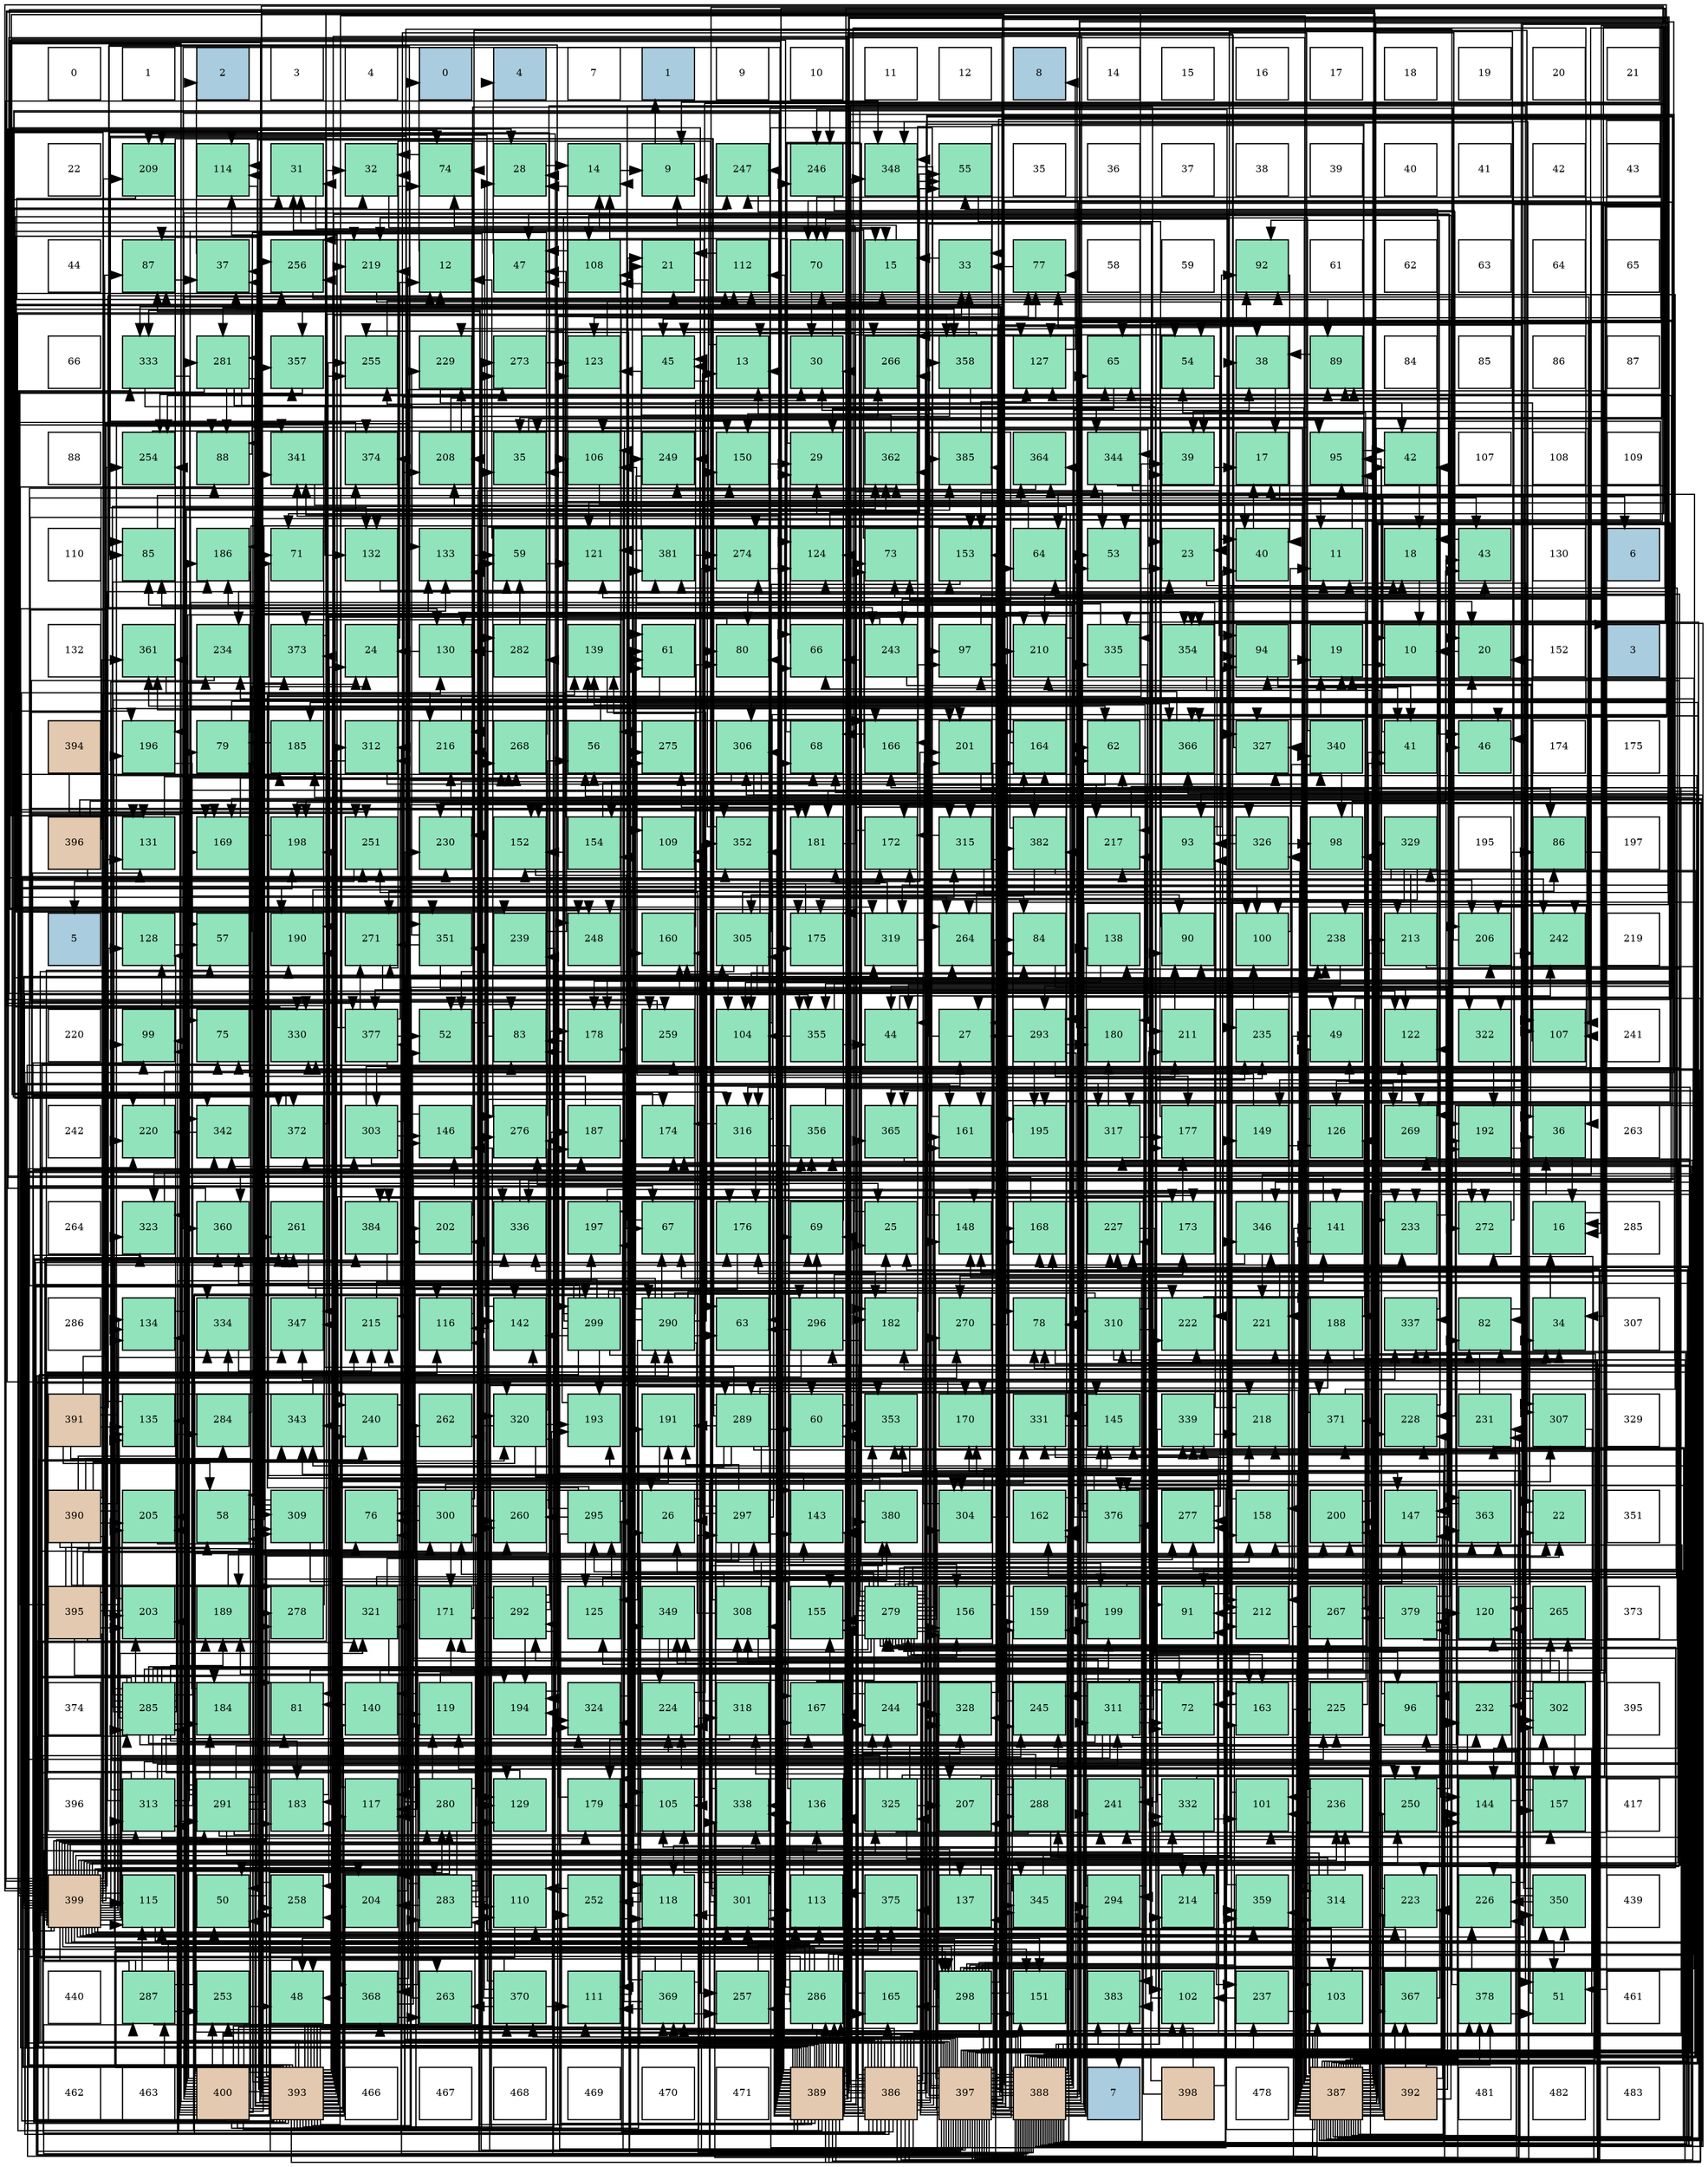digraph layout{
 rankdir=TB;
 splines=ortho;
 node [style=filled shape=square fixedsize=true width=0.6];
0[label="0", fontsize=8, fillcolor="#ffffff"];
1[label="1", fontsize=8, fillcolor="#ffffff"];
2[label="2", fontsize=8, fillcolor="#a9ccde"];
3[label="3", fontsize=8, fillcolor="#ffffff"];
4[label="4", fontsize=8, fillcolor="#ffffff"];
5[label="0", fontsize=8, fillcolor="#a9ccde"];
6[label="4", fontsize=8, fillcolor="#a9ccde"];
7[label="7", fontsize=8, fillcolor="#ffffff"];
8[label="1", fontsize=8, fillcolor="#a9ccde"];
9[label="9", fontsize=8, fillcolor="#ffffff"];
10[label="10", fontsize=8, fillcolor="#ffffff"];
11[label="11", fontsize=8, fillcolor="#ffffff"];
12[label="12", fontsize=8, fillcolor="#ffffff"];
13[label="8", fontsize=8, fillcolor="#a9ccde"];
14[label="14", fontsize=8, fillcolor="#ffffff"];
15[label="15", fontsize=8, fillcolor="#ffffff"];
16[label="16", fontsize=8, fillcolor="#ffffff"];
17[label="17", fontsize=8, fillcolor="#ffffff"];
18[label="18", fontsize=8, fillcolor="#ffffff"];
19[label="19", fontsize=8, fillcolor="#ffffff"];
20[label="20", fontsize=8, fillcolor="#ffffff"];
21[label="21", fontsize=8, fillcolor="#ffffff"];
22[label="22", fontsize=8, fillcolor="#ffffff"];
23[label="209", fontsize=8, fillcolor="#91e3bb"];
24[label="114", fontsize=8, fillcolor="#91e3bb"];
25[label="31", fontsize=8, fillcolor="#91e3bb"];
26[label="32", fontsize=8, fillcolor="#91e3bb"];
27[label="74", fontsize=8, fillcolor="#91e3bb"];
28[label="28", fontsize=8, fillcolor="#91e3bb"];
29[label="14", fontsize=8, fillcolor="#91e3bb"];
30[label="9", fontsize=8, fillcolor="#91e3bb"];
31[label="247", fontsize=8, fillcolor="#91e3bb"];
32[label="246", fontsize=8, fillcolor="#91e3bb"];
33[label="348", fontsize=8, fillcolor="#91e3bb"];
34[label="55", fontsize=8, fillcolor="#91e3bb"];
35[label="35", fontsize=8, fillcolor="#ffffff"];
36[label="36", fontsize=8, fillcolor="#ffffff"];
37[label="37", fontsize=8, fillcolor="#ffffff"];
38[label="38", fontsize=8, fillcolor="#ffffff"];
39[label="39", fontsize=8, fillcolor="#ffffff"];
40[label="40", fontsize=8, fillcolor="#ffffff"];
41[label="41", fontsize=8, fillcolor="#ffffff"];
42[label="42", fontsize=8, fillcolor="#ffffff"];
43[label="43", fontsize=8, fillcolor="#ffffff"];
44[label="44", fontsize=8, fillcolor="#ffffff"];
45[label="87", fontsize=8, fillcolor="#91e3bb"];
46[label="37", fontsize=8, fillcolor="#91e3bb"];
47[label="256", fontsize=8, fillcolor="#91e3bb"];
48[label="219", fontsize=8, fillcolor="#91e3bb"];
49[label="12", fontsize=8, fillcolor="#91e3bb"];
50[label="47", fontsize=8, fillcolor="#91e3bb"];
51[label="108", fontsize=8, fillcolor="#91e3bb"];
52[label="21", fontsize=8, fillcolor="#91e3bb"];
53[label="112", fontsize=8, fillcolor="#91e3bb"];
54[label="70", fontsize=8, fillcolor="#91e3bb"];
55[label="15", fontsize=8, fillcolor="#91e3bb"];
56[label="33", fontsize=8, fillcolor="#91e3bb"];
57[label="77", fontsize=8, fillcolor="#91e3bb"];
58[label="58", fontsize=8, fillcolor="#ffffff"];
59[label="59", fontsize=8, fillcolor="#ffffff"];
60[label="92", fontsize=8, fillcolor="#91e3bb"];
61[label="61", fontsize=8, fillcolor="#ffffff"];
62[label="62", fontsize=8, fillcolor="#ffffff"];
63[label="63", fontsize=8, fillcolor="#ffffff"];
64[label="64", fontsize=8, fillcolor="#ffffff"];
65[label="65", fontsize=8, fillcolor="#ffffff"];
66[label="66", fontsize=8, fillcolor="#ffffff"];
67[label="333", fontsize=8, fillcolor="#91e3bb"];
68[label="281", fontsize=8, fillcolor="#91e3bb"];
69[label="357", fontsize=8, fillcolor="#91e3bb"];
70[label="255", fontsize=8, fillcolor="#91e3bb"];
71[label="229", fontsize=8, fillcolor="#91e3bb"];
72[label="273", fontsize=8, fillcolor="#91e3bb"];
73[label="123", fontsize=8, fillcolor="#91e3bb"];
74[label="45", fontsize=8, fillcolor="#91e3bb"];
75[label="13", fontsize=8, fillcolor="#91e3bb"];
76[label="30", fontsize=8, fillcolor="#91e3bb"];
77[label="266", fontsize=8, fillcolor="#91e3bb"];
78[label="358", fontsize=8, fillcolor="#91e3bb"];
79[label="127", fontsize=8, fillcolor="#91e3bb"];
80[label="65", fontsize=8, fillcolor="#91e3bb"];
81[label="54", fontsize=8, fillcolor="#91e3bb"];
82[label="38", fontsize=8, fillcolor="#91e3bb"];
83[label="89", fontsize=8, fillcolor="#91e3bb"];
84[label="84", fontsize=8, fillcolor="#ffffff"];
85[label="85", fontsize=8, fillcolor="#ffffff"];
86[label="86", fontsize=8, fillcolor="#ffffff"];
87[label="87", fontsize=8, fillcolor="#ffffff"];
88[label="88", fontsize=8, fillcolor="#ffffff"];
89[label="254", fontsize=8, fillcolor="#91e3bb"];
90[label="88", fontsize=8, fillcolor="#91e3bb"];
91[label="341", fontsize=8, fillcolor="#91e3bb"];
92[label="374", fontsize=8, fillcolor="#91e3bb"];
93[label="208", fontsize=8, fillcolor="#91e3bb"];
94[label="35", fontsize=8, fillcolor="#91e3bb"];
95[label="106", fontsize=8, fillcolor="#91e3bb"];
96[label="249", fontsize=8, fillcolor="#91e3bb"];
97[label="150", fontsize=8, fillcolor="#91e3bb"];
98[label="29", fontsize=8, fillcolor="#91e3bb"];
99[label="362", fontsize=8, fillcolor="#91e3bb"];
100[label="385", fontsize=8, fillcolor="#91e3bb"];
101[label="364", fontsize=8, fillcolor="#91e3bb"];
102[label="344", fontsize=8, fillcolor="#91e3bb"];
103[label="39", fontsize=8, fillcolor="#91e3bb"];
104[label="17", fontsize=8, fillcolor="#91e3bb"];
105[label="95", fontsize=8, fillcolor="#91e3bb"];
106[label="42", fontsize=8, fillcolor="#91e3bb"];
107[label="107", fontsize=8, fillcolor="#ffffff"];
108[label="108", fontsize=8, fillcolor="#ffffff"];
109[label="109", fontsize=8, fillcolor="#ffffff"];
110[label="110", fontsize=8, fillcolor="#ffffff"];
111[label="85", fontsize=8, fillcolor="#91e3bb"];
112[label="186", fontsize=8, fillcolor="#91e3bb"];
113[label="71", fontsize=8, fillcolor="#91e3bb"];
114[label="132", fontsize=8, fillcolor="#91e3bb"];
115[label="133", fontsize=8, fillcolor="#91e3bb"];
116[label="59", fontsize=8, fillcolor="#91e3bb"];
117[label="121", fontsize=8, fillcolor="#91e3bb"];
118[label="381", fontsize=8, fillcolor="#91e3bb"];
119[label="274", fontsize=8, fillcolor="#91e3bb"];
120[label="124", fontsize=8, fillcolor="#91e3bb"];
121[label="73", fontsize=8, fillcolor="#91e3bb"];
122[label="153", fontsize=8, fillcolor="#91e3bb"];
123[label="64", fontsize=8, fillcolor="#91e3bb"];
124[label="53", fontsize=8, fillcolor="#91e3bb"];
125[label="23", fontsize=8, fillcolor="#91e3bb"];
126[label="40", fontsize=8, fillcolor="#91e3bb"];
127[label="11", fontsize=8, fillcolor="#91e3bb"];
128[label="18", fontsize=8, fillcolor="#91e3bb"];
129[label="43", fontsize=8, fillcolor="#91e3bb"];
130[label="130", fontsize=8, fillcolor="#ffffff"];
131[label="6", fontsize=8, fillcolor="#a9ccde"];
132[label="132", fontsize=8, fillcolor="#ffffff"];
133[label="361", fontsize=8, fillcolor="#91e3bb"];
134[label="234", fontsize=8, fillcolor="#91e3bb"];
135[label="373", fontsize=8, fillcolor="#91e3bb"];
136[label="24", fontsize=8, fillcolor="#91e3bb"];
137[label="130", fontsize=8, fillcolor="#91e3bb"];
138[label="282", fontsize=8, fillcolor="#91e3bb"];
139[label="139", fontsize=8, fillcolor="#91e3bb"];
140[label="61", fontsize=8, fillcolor="#91e3bb"];
141[label="80", fontsize=8, fillcolor="#91e3bb"];
142[label="66", fontsize=8, fillcolor="#91e3bb"];
143[label="243", fontsize=8, fillcolor="#91e3bb"];
144[label="97", fontsize=8, fillcolor="#91e3bb"];
145[label="210", fontsize=8, fillcolor="#91e3bb"];
146[label="335", fontsize=8, fillcolor="#91e3bb"];
147[label="354", fontsize=8, fillcolor="#91e3bb"];
148[label="94", fontsize=8, fillcolor="#91e3bb"];
149[label="19", fontsize=8, fillcolor="#91e3bb"];
150[label="10", fontsize=8, fillcolor="#91e3bb"];
151[label="20", fontsize=8, fillcolor="#91e3bb"];
152[label="152", fontsize=8, fillcolor="#ffffff"];
153[label="3", fontsize=8, fillcolor="#a9ccde"];
154[label="394", fontsize=8, fillcolor="#e3c9af"];
155[label="196", fontsize=8, fillcolor="#91e3bb"];
156[label="79", fontsize=8, fillcolor="#91e3bb"];
157[label="185", fontsize=8, fillcolor="#91e3bb"];
158[label="312", fontsize=8, fillcolor="#91e3bb"];
159[label="216", fontsize=8, fillcolor="#91e3bb"];
160[label="268", fontsize=8, fillcolor="#91e3bb"];
161[label="56", fontsize=8, fillcolor="#91e3bb"];
162[label="275", fontsize=8, fillcolor="#91e3bb"];
163[label="306", fontsize=8, fillcolor="#91e3bb"];
164[label="68", fontsize=8, fillcolor="#91e3bb"];
165[label="166", fontsize=8, fillcolor="#91e3bb"];
166[label="201", fontsize=8, fillcolor="#91e3bb"];
167[label="164", fontsize=8, fillcolor="#91e3bb"];
168[label="62", fontsize=8, fillcolor="#91e3bb"];
169[label="366", fontsize=8, fillcolor="#91e3bb"];
170[label="327", fontsize=8, fillcolor="#91e3bb"];
171[label="340", fontsize=8, fillcolor="#91e3bb"];
172[label="41", fontsize=8, fillcolor="#91e3bb"];
173[label="46", fontsize=8, fillcolor="#91e3bb"];
174[label="174", fontsize=8, fillcolor="#ffffff"];
175[label="175", fontsize=8, fillcolor="#ffffff"];
176[label="396", fontsize=8, fillcolor="#e3c9af"];
177[label="131", fontsize=8, fillcolor="#91e3bb"];
178[label="169", fontsize=8, fillcolor="#91e3bb"];
179[label="198", fontsize=8, fillcolor="#91e3bb"];
180[label="251", fontsize=8, fillcolor="#91e3bb"];
181[label="230", fontsize=8, fillcolor="#91e3bb"];
182[label="152", fontsize=8, fillcolor="#91e3bb"];
183[label="154", fontsize=8, fillcolor="#91e3bb"];
184[label="109", fontsize=8, fillcolor="#91e3bb"];
185[label="352", fontsize=8, fillcolor="#91e3bb"];
186[label="181", fontsize=8, fillcolor="#91e3bb"];
187[label="172", fontsize=8, fillcolor="#91e3bb"];
188[label="315", fontsize=8, fillcolor="#91e3bb"];
189[label="382", fontsize=8, fillcolor="#91e3bb"];
190[label="217", fontsize=8, fillcolor="#91e3bb"];
191[label="93", fontsize=8, fillcolor="#91e3bb"];
192[label="326", fontsize=8, fillcolor="#91e3bb"];
193[label="98", fontsize=8, fillcolor="#91e3bb"];
194[label="329", fontsize=8, fillcolor="#91e3bb"];
195[label="195", fontsize=8, fillcolor="#ffffff"];
196[label="86", fontsize=8, fillcolor="#91e3bb"];
197[label="197", fontsize=8, fillcolor="#ffffff"];
198[label="5", fontsize=8, fillcolor="#a9ccde"];
199[label="128", fontsize=8, fillcolor="#91e3bb"];
200[label="57", fontsize=8, fillcolor="#91e3bb"];
201[label="190", fontsize=8, fillcolor="#91e3bb"];
202[label="271", fontsize=8, fillcolor="#91e3bb"];
203[label="351", fontsize=8, fillcolor="#91e3bb"];
204[label="239", fontsize=8, fillcolor="#91e3bb"];
205[label="248", fontsize=8, fillcolor="#91e3bb"];
206[label="160", fontsize=8, fillcolor="#91e3bb"];
207[label="305", fontsize=8, fillcolor="#91e3bb"];
208[label="175", fontsize=8, fillcolor="#91e3bb"];
209[label="319", fontsize=8, fillcolor="#91e3bb"];
210[label="264", fontsize=8, fillcolor="#91e3bb"];
211[label="84", fontsize=8, fillcolor="#91e3bb"];
212[label="138", fontsize=8, fillcolor="#91e3bb"];
213[label="90", fontsize=8, fillcolor="#91e3bb"];
214[label="100", fontsize=8, fillcolor="#91e3bb"];
215[label="238", fontsize=8, fillcolor="#91e3bb"];
216[label="213", fontsize=8, fillcolor="#91e3bb"];
217[label="206", fontsize=8, fillcolor="#91e3bb"];
218[label="242", fontsize=8, fillcolor="#91e3bb"];
219[label="219", fontsize=8, fillcolor="#ffffff"];
220[label="220", fontsize=8, fillcolor="#ffffff"];
221[label="99", fontsize=8, fillcolor="#91e3bb"];
222[label="75", fontsize=8, fillcolor="#91e3bb"];
223[label="330", fontsize=8, fillcolor="#91e3bb"];
224[label="377", fontsize=8, fillcolor="#91e3bb"];
225[label="52", fontsize=8, fillcolor="#91e3bb"];
226[label="83", fontsize=8, fillcolor="#91e3bb"];
227[label="178", fontsize=8, fillcolor="#91e3bb"];
228[label="259", fontsize=8, fillcolor="#91e3bb"];
229[label="104", fontsize=8, fillcolor="#91e3bb"];
230[label="355", fontsize=8, fillcolor="#91e3bb"];
231[label="44", fontsize=8, fillcolor="#91e3bb"];
232[label="27", fontsize=8, fillcolor="#91e3bb"];
233[label="293", fontsize=8, fillcolor="#91e3bb"];
234[label="180", fontsize=8, fillcolor="#91e3bb"];
235[label="211", fontsize=8, fillcolor="#91e3bb"];
236[label="235", fontsize=8, fillcolor="#91e3bb"];
237[label="49", fontsize=8, fillcolor="#91e3bb"];
238[label="122", fontsize=8, fillcolor="#91e3bb"];
239[label="322", fontsize=8, fillcolor="#91e3bb"];
240[label="107", fontsize=8, fillcolor="#91e3bb"];
241[label="241", fontsize=8, fillcolor="#ffffff"];
242[label="242", fontsize=8, fillcolor="#ffffff"];
243[label="220", fontsize=8, fillcolor="#91e3bb"];
244[label="342", fontsize=8, fillcolor="#91e3bb"];
245[label="372", fontsize=8, fillcolor="#91e3bb"];
246[label="303", fontsize=8, fillcolor="#91e3bb"];
247[label="146", fontsize=8, fillcolor="#91e3bb"];
248[label="276", fontsize=8, fillcolor="#91e3bb"];
249[label="187", fontsize=8, fillcolor="#91e3bb"];
250[label="174", fontsize=8, fillcolor="#91e3bb"];
251[label="316", fontsize=8, fillcolor="#91e3bb"];
252[label="356", fontsize=8, fillcolor="#91e3bb"];
253[label="365", fontsize=8, fillcolor="#91e3bb"];
254[label="161", fontsize=8, fillcolor="#91e3bb"];
255[label="195", fontsize=8, fillcolor="#91e3bb"];
256[label="317", fontsize=8, fillcolor="#91e3bb"];
257[label="177", fontsize=8, fillcolor="#91e3bb"];
258[label="149", fontsize=8, fillcolor="#91e3bb"];
259[label="126", fontsize=8, fillcolor="#91e3bb"];
260[label="269", fontsize=8, fillcolor="#91e3bb"];
261[label="192", fontsize=8, fillcolor="#91e3bb"];
262[label="36", fontsize=8, fillcolor="#91e3bb"];
263[label="263", fontsize=8, fillcolor="#ffffff"];
264[label="264", fontsize=8, fillcolor="#ffffff"];
265[label="323", fontsize=8, fillcolor="#91e3bb"];
266[label="360", fontsize=8, fillcolor="#91e3bb"];
267[label="261", fontsize=8, fillcolor="#91e3bb"];
268[label="384", fontsize=8, fillcolor="#91e3bb"];
269[label="202", fontsize=8, fillcolor="#91e3bb"];
270[label="336", fontsize=8, fillcolor="#91e3bb"];
271[label="197", fontsize=8, fillcolor="#91e3bb"];
272[label="67", fontsize=8, fillcolor="#91e3bb"];
273[label="176", fontsize=8, fillcolor="#91e3bb"];
274[label="69", fontsize=8, fillcolor="#91e3bb"];
275[label="25", fontsize=8, fillcolor="#91e3bb"];
276[label="148", fontsize=8, fillcolor="#91e3bb"];
277[label="168", fontsize=8, fillcolor="#91e3bb"];
278[label="227", fontsize=8, fillcolor="#91e3bb"];
279[label="173", fontsize=8, fillcolor="#91e3bb"];
280[label="346", fontsize=8, fillcolor="#91e3bb"];
281[label="141", fontsize=8, fillcolor="#91e3bb"];
282[label="233", fontsize=8, fillcolor="#91e3bb"];
283[label="272", fontsize=8, fillcolor="#91e3bb"];
284[label="16", fontsize=8, fillcolor="#91e3bb"];
285[label="285", fontsize=8, fillcolor="#ffffff"];
286[label="286", fontsize=8, fillcolor="#ffffff"];
287[label="134", fontsize=8, fillcolor="#91e3bb"];
288[label="334", fontsize=8, fillcolor="#91e3bb"];
289[label="347", fontsize=8, fillcolor="#91e3bb"];
290[label="215", fontsize=8, fillcolor="#91e3bb"];
291[label="116", fontsize=8, fillcolor="#91e3bb"];
292[label="142", fontsize=8, fillcolor="#91e3bb"];
293[label="299", fontsize=8, fillcolor="#91e3bb"];
294[label="290", fontsize=8, fillcolor="#91e3bb"];
295[label="63", fontsize=8, fillcolor="#91e3bb"];
296[label="296", fontsize=8, fillcolor="#91e3bb"];
297[label="182", fontsize=8, fillcolor="#91e3bb"];
298[label="270", fontsize=8, fillcolor="#91e3bb"];
299[label="78", fontsize=8, fillcolor="#91e3bb"];
300[label="310", fontsize=8, fillcolor="#91e3bb"];
301[label="222", fontsize=8, fillcolor="#91e3bb"];
302[label="221", fontsize=8, fillcolor="#91e3bb"];
303[label="188", fontsize=8, fillcolor="#91e3bb"];
304[label="337", fontsize=8, fillcolor="#91e3bb"];
305[label="82", fontsize=8, fillcolor="#91e3bb"];
306[label="34", fontsize=8, fillcolor="#91e3bb"];
307[label="307", fontsize=8, fillcolor="#ffffff"];
308[label="391", fontsize=8, fillcolor="#e3c9af"];
309[label="135", fontsize=8, fillcolor="#91e3bb"];
310[label="284", fontsize=8, fillcolor="#91e3bb"];
311[label="343", fontsize=8, fillcolor="#91e3bb"];
312[label="240", fontsize=8, fillcolor="#91e3bb"];
313[label="262", fontsize=8, fillcolor="#91e3bb"];
314[label="320", fontsize=8, fillcolor="#91e3bb"];
315[label="193", fontsize=8, fillcolor="#91e3bb"];
316[label="191", fontsize=8, fillcolor="#91e3bb"];
317[label="289", fontsize=8, fillcolor="#91e3bb"];
318[label="60", fontsize=8, fillcolor="#91e3bb"];
319[label="353", fontsize=8, fillcolor="#91e3bb"];
320[label="170", fontsize=8, fillcolor="#91e3bb"];
321[label="331", fontsize=8, fillcolor="#91e3bb"];
322[label="145", fontsize=8, fillcolor="#91e3bb"];
323[label="339", fontsize=8, fillcolor="#91e3bb"];
324[label="218", fontsize=8, fillcolor="#91e3bb"];
325[label="371", fontsize=8, fillcolor="#91e3bb"];
326[label="228", fontsize=8, fillcolor="#91e3bb"];
327[label="231", fontsize=8, fillcolor="#91e3bb"];
328[label="307", fontsize=8, fillcolor="#91e3bb"];
329[label="329", fontsize=8, fillcolor="#ffffff"];
330[label="390", fontsize=8, fillcolor="#e3c9af"];
331[label="205", fontsize=8, fillcolor="#91e3bb"];
332[label="58", fontsize=8, fillcolor="#91e3bb"];
333[label="309", fontsize=8, fillcolor="#91e3bb"];
334[label="76", fontsize=8, fillcolor="#91e3bb"];
335[label="300", fontsize=8, fillcolor="#91e3bb"];
336[label="260", fontsize=8, fillcolor="#91e3bb"];
337[label="295", fontsize=8, fillcolor="#91e3bb"];
338[label="26", fontsize=8, fillcolor="#91e3bb"];
339[label="297", fontsize=8, fillcolor="#91e3bb"];
340[label="143", fontsize=8, fillcolor="#91e3bb"];
341[label="380", fontsize=8, fillcolor="#91e3bb"];
342[label="304", fontsize=8, fillcolor="#91e3bb"];
343[label="162", fontsize=8, fillcolor="#91e3bb"];
344[label="376", fontsize=8, fillcolor="#91e3bb"];
345[label="277", fontsize=8, fillcolor="#91e3bb"];
346[label="158", fontsize=8, fillcolor="#91e3bb"];
347[label="200", fontsize=8, fillcolor="#91e3bb"];
348[label="147", fontsize=8, fillcolor="#91e3bb"];
349[label="363", fontsize=8, fillcolor="#91e3bb"];
350[label="22", fontsize=8, fillcolor="#91e3bb"];
351[label="351", fontsize=8, fillcolor="#ffffff"];
352[label="395", fontsize=8, fillcolor="#e3c9af"];
353[label="203", fontsize=8, fillcolor="#91e3bb"];
354[label="189", fontsize=8, fillcolor="#91e3bb"];
355[label="278", fontsize=8, fillcolor="#91e3bb"];
356[label="321", fontsize=8, fillcolor="#91e3bb"];
357[label="171", fontsize=8, fillcolor="#91e3bb"];
358[label="292", fontsize=8, fillcolor="#91e3bb"];
359[label="125", fontsize=8, fillcolor="#91e3bb"];
360[label="349", fontsize=8, fillcolor="#91e3bb"];
361[label="308", fontsize=8, fillcolor="#91e3bb"];
362[label="155", fontsize=8, fillcolor="#91e3bb"];
363[label="279", fontsize=8, fillcolor="#91e3bb"];
364[label="156", fontsize=8, fillcolor="#91e3bb"];
365[label="159", fontsize=8, fillcolor="#91e3bb"];
366[label="199", fontsize=8, fillcolor="#91e3bb"];
367[label="91", fontsize=8, fillcolor="#91e3bb"];
368[label="212", fontsize=8, fillcolor="#91e3bb"];
369[label="267", fontsize=8, fillcolor="#91e3bb"];
370[label="379", fontsize=8, fillcolor="#91e3bb"];
371[label="120", fontsize=8, fillcolor="#91e3bb"];
372[label="265", fontsize=8, fillcolor="#91e3bb"];
373[label="373", fontsize=8, fillcolor="#ffffff"];
374[label="374", fontsize=8, fillcolor="#ffffff"];
375[label="285", fontsize=8, fillcolor="#91e3bb"];
376[label="184", fontsize=8, fillcolor="#91e3bb"];
377[label="81", fontsize=8, fillcolor="#91e3bb"];
378[label="140", fontsize=8, fillcolor="#91e3bb"];
379[label="119", fontsize=8, fillcolor="#91e3bb"];
380[label="194", fontsize=8, fillcolor="#91e3bb"];
381[label="324", fontsize=8, fillcolor="#91e3bb"];
382[label="224", fontsize=8, fillcolor="#91e3bb"];
383[label="318", fontsize=8, fillcolor="#91e3bb"];
384[label="167", fontsize=8, fillcolor="#91e3bb"];
385[label="244", fontsize=8, fillcolor="#91e3bb"];
386[label="328", fontsize=8, fillcolor="#91e3bb"];
387[label="245", fontsize=8, fillcolor="#91e3bb"];
388[label="311", fontsize=8, fillcolor="#91e3bb"];
389[label="72", fontsize=8, fillcolor="#91e3bb"];
390[label="163", fontsize=8, fillcolor="#91e3bb"];
391[label="225", fontsize=8, fillcolor="#91e3bb"];
392[label="96", fontsize=8, fillcolor="#91e3bb"];
393[label="232", fontsize=8, fillcolor="#91e3bb"];
394[label="302", fontsize=8, fillcolor="#91e3bb"];
395[label="395", fontsize=8, fillcolor="#ffffff"];
396[label="396", fontsize=8, fillcolor="#ffffff"];
397[label="313", fontsize=8, fillcolor="#91e3bb"];
398[label="291", fontsize=8, fillcolor="#91e3bb"];
399[label="183", fontsize=8, fillcolor="#91e3bb"];
400[label="117", fontsize=8, fillcolor="#91e3bb"];
401[label="280", fontsize=8, fillcolor="#91e3bb"];
402[label="129", fontsize=8, fillcolor="#91e3bb"];
403[label="179", fontsize=8, fillcolor="#91e3bb"];
404[label="105", fontsize=8, fillcolor="#91e3bb"];
405[label="338", fontsize=8, fillcolor="#91e3bb"];
406[label="136", fontsize=8, fillcolor="#91e3bb"];
407[label="325", fontsize=8, fillcolor="#91e3bb"];
408[label="207", fontsize=8, fillcolor="#91e3bb"];
409[label="288", fontsize=8, fillcolor="#91e3bb"];
410[label="241", fontsize=8, fillcolor="#91e3bb"];
411[label="332", fontsize=8, fillcolor="#91e3bb"];
412[label="101", fontsize=8, fillcolor="#91e3bb"];
413[label="236", fontsize=8, fillcolor="#91e3bb"];
414[label="250", fontsize=8, fillcolor="#91e3bb"];
415[label="144", fontsize=8, fillcolor="#91e3bb"];
416[label="157", fontsize=8, fillcolor="#91e3bb"];
417[label="417", fontsize=8, fillcolor="#ffffff"];
418[label="399", fontsize=8, fillcolor="#e3c9af"];
419[label="115", fontsize=8, fillcolor="#91e3bb"];
420[label="50", fontsize=8, fillcolor="#91e3bb"];
421[label="258", fontsize=8, fillcolor="#91e3bb"];
422[label="204", fontsize=8, fillcolor="#91e3bb"];
423[label="283", fontsize=8, fillcolor="#91e3bb"];
424[label="110", fontsize=8, fillcolor="#91e3bb"];
425[label="252", fontsize=8, fillcolor="#91e3bb"];
426[label="118", fontsize=8, fillcolor="#91e3bb"];
427[label="301", fontsize=8, fillcolor="#91e3bb"];
428[label="113", fontsize=8, fillcolor="#91e3bb"];
429[label="375", fontsize=8, fillcolor="#91e3bb"];
430[label="137", fontsize=8, fillcolor="#91e3bb"];
431[label="345", fontsize=8, fillcolor="#91e3bb"];
432[label="294", fontsize=8, fillcolor="#91e3bb"];
433[label="214", fontsize=8, fillcolor="#91e3bb"];
434[label="359", fontsize=8, fillcolor="#91e3bb"];
435[label="314", fontsize=8, fillcolor="#91e3bb"];
436[label="223", fontsize=8, fillcolor="#91e3bb"];
437[label="226", fontsize=8, fillcolor="#91e3bb"];
438[label="350", fontsize=8, fillcolor="#91e3bb"];
439[label="439", fontsize=8, fillcolor="#ffffff"];
440[label="440", fontsize=8, fillcolor="#ffffff"];
441[label="287", fontsize=8, fillcolor="#91e3bb"];
442[label="253", fontsize=8, fillcolor="#91e3bb"];
443[label="48", fontsize=8, fillcolor="#91e3bb"];
444[label="368", fontsize=8, fillcolor="#91e3bb"];
445[label="263", fontsize=8, fillcolor="#91e3bb"];
446[label="370", fontsize=8, fillcolor="#91e3bb"];
447[label="111", fontsize=8, fillcolor="#91e3bb"];
448[label="369", fontsize=8, fillcolor="#91e3bb"];
449[label="257", fontsize=8, fillcolor="#91e3bb"];
450[label="286", fontsize=8, fillcolor="#91e3bb"];
451[label="165", fontsize=8, fillcolor="#91e3bb"];
452[label="298", fontsize=8, fillcolor="#91e3bb"];
453[label="151", fontsize=8, fillcolor="#91e3bb"];
454[label="383", fontsize=8, fillcolor="#91e3bb"];
455[label="102", fontsize=8, fillcolor="#91e3bb"];
456[label="237", fontsize=8, fillcolor="#91e3bb"];
457[label="103", fontsize=8, fillcolor="#91e3bb"];
458[label="367", fontsize=8, fillcolor="#91e3bb"];
459[label="378", fontsize=8, fillcolor="#91e3bb"];
460[label="51", fontsize=8, fillcolor="#91e3bb"];
461[label="461", fontsize=8, fillcolor="#ffffff"];
462[label="462", fontsize=8, fillcolor="#ffffff"];
463[label="463", fontsize=8, fillcolor="#ffffff"];
464[label="400", fontsize=8, fillcolor="#e3c9af"];
465[label="393", fontsize=8, fillcolor="#e3c9af"];
466[label="466", fontsize=8, fillcolor="#ffffff"];
467[label="467", fontsize=8, fillcolor="#ffffff"];
468[label="468", fontsize=8, fillcolor="#ffffff"];
469[label="469", fontsize=8, fillcolor="#ffffff"];
470[label="470", fontsize=8, fillcolor="#ffffff"];
471[label="471", fontsize=8, fillcolor="#ffffff"];
472[label="389", fontsize=8, fillcolor="#e3c9af"];
473[label="386", fontsize=8, fillcolor="#e3c9af"];
474[label="397", fontsize=8, fillcolor="#e3c9af"];
475[label="388", fontsize=8, fillcolor="#e3c9af"];
476[label="7", fontsize=8, fillcolor="#a9ccde"];
477[label="398", fontsize=8, fillcolor="#e3c9af"];
478[label="478", fontsize=8, fillcolor="#ffffff"];
479[label="387", fontsize=8, fillcolor="#e3c9af"];
480[label="392", fontsize=8, fillcolor="#e3c9af"];
481[label="481", fontsize=8, fillcolor="#ffffff"];
482[label="482", fontsize=8, fillcolor="#ffffff"];
483[label="483", fontsize=8, fillcolor="#ffffff"];
edge [constraint=false, style=vis];30 -> 8;
150 -> 153;
127 -> 131;
49 -> 5;
75 -> 30;
29 -> 30;
55 -> 30;
284 -> 30;
104 -> 150;
128 -> 150;
149 -> 150;
151 -> 150;
52 -> 127;
350 -> 127;
125 -> 127;
136 -> 49;
275 -> 75;
338 -> 75;
232 -> 75;
28 -> 29;
98 -> 29;
76 -> 55;
25 -> 55;
26 -> 55;
56 -> 55;
306 -> 284;
94 -> 284;
262 -> 284;
46 -> 2;
82 -> 104;
103 -> 104;
126 -> 104;
172 -> 104;
106 -> 128;
129 -> 128;
231 -> 149;
74 -> 151;
173 -> 151;
50 -> 6;
443 -> 52;
237 -> 52;
420 -> 350;
460 -> 350;
225 -> 125;
124 -> 125;
81 -> 125;
34 -> 125;
161 -> 127;
200 -> 136;
332 -> 136;
116 -> 49;
318 -> 275;
140 -> 338;
168 -> 232;
295 -> 75;
123 -> 28;
80 -> 98;
142 -> 98;
272 -> 29;
164 -> 29;
274 -> 76;
54 -> 76;
113 -> 25;
389 -> 25;
121 -> 25;
27 -> 26;
222 -> 26;
334 -> 56;
57 -> 56;
299 -> 306;
156 -> 306;
141 -> 94;
377 -> 94;
305 -> 94;
226 -> 94;
211 -> 262;
111 -> 262;
196 -> 284;
45 -> 46;
90 -> 46;
83 -> 82;
213 -> 103;
367 -> 103;
60 -> 126;
191 -> 126;
148 -> 172;
105 -> 106;
392 -> 106;
144 -> 129;
193 -> 129;
221 -> 129;
214 -> 128;
412 -> 128;
455 -> 231;
457 -> 149;
229 -> 149;
404 -> 74;
95 -> 173;
240 -> 151;
51 -> 50;
184 -> 50;
424 -> 443;
447 -> 237;
53 -> 52;
428 -> 52;
24 -> 420;
419 -> 460;
291 -> 350;
400 -> 350;
426 -> 225;
379 -> 124;
371 -> 81;
117 -> 34;
238 -> 34;
73 -> 34;
120 -> 34;
359 -> 161;
259 -> 161;
79 -> 13;
199 -> 200;
402 -> 332;
137 -> 136;
177 -> 136;
114 -> 116;
115 -> 116;
287 -> 49;
309 -> 49;
406 -> 318;
406 -> 359;
430 -> 140;
430 -> 168;
212 -> 295;
139 -> 295;
378 -> 123;
378 -> 377;
378 -> 379;
281 -> 28;
292 -> 28;
340 -> 28;
415 -> 80;
322 -> 80;
247 -> 80;
348 -> 80;
276 -> 142;
258 -> 142;
258 -> 259;
97 -> 98;
453 -> 98;
182 -> 272;
122 -> 164;
183 -> 164;
362 -> 274;
364 -> 54;
416 -> 54;
346 -> 54;
365 -> 54;
206 -> 76;
254 -> 76;
343 -> 113;
390 -> 389;
167 -> 121;
451 -> 121;
165 -> 121;
384 -> 121;
277 -> 25;
178 -> 27;
320 -> 27;
357 -> 27;
187 -> 27;
279 -> 222;
250 -> 26;
208 -> 26;
273 -> 334;
257 -> 57;
227 -> 57;
403 -> 57;
234 -> 57;
186 -> 56;
297 -> 56;
399 -> 299;
376 -> 156;
157 -> 156;
112 -> 156;
249 -> 156;
303 -> 306;
354 -> 306;
201 -> 141;
316 -> 377;
261 -> 305;
315 -> 226;
380 -> 211;
255 -> 211;
155 -> 211;
271 -> 211;
179 -> 111;
366 -> 262;
347 -> 262;
166 -> 196;
269 -> 45;
353 -> 90;
422 -> 46;
331 -> 46;
217 -> 83;
408 -> 83;
93 -> 83;
23 -> 83;
145 -> 82;
235 -> 213;
368 -> 367;
216 -> 367;
216 -> 144;
216 -> 412;
433 -> 367;
290 -> 103;
159 -> 103;
190 -> 60;
324 -> 191;
48 -> 126;
243 -> 148;
302 -> 172;
301 -> 172;
436 -> 105;
382 -> 105;
391 -> 105;
437 -> 105;
278 -> 392;
326 -> 106;
71 -> 106;
181 -> 144;
327 -> 193;
393 -> 221;
282 -> 129;
134 -> 214;
236 -> 214;
413 -> 412;
456 -> 455;
456 -> 457;
215 -> 231;
204 -> 457;
204 -> 95;
312 -> 457;
410 -> 229;
218 -> 149;
143 -> 404;
143 -> 240;
385 -> 173;
387 -> 173;
32 -> 173;
31 -> 151;
205 -> 51;
96 -> 184;
414 -> 50;
180 -> 198;
425 -> 424;
425 -> 426;
442 -> 443;
89 -> 447;
70 -> 53;
47 -> 53;
449 -> 428;
421 -> 24;
228 -> 419;
336 -> 460;
267 -> 291;
313 -> 400;
445 -> 225;
210 -> 124;
372 -> 371;
77 -> 81;
369 -> 81;
160 -> 117;
260 -> 117;
298 -> 238;
202 -> 238;
283 -> 73;
72 -> 73;
119 -> 120;
162 -> 161;
248 -> 161;
345 -> 79;
355 -> 199;
363 -> 200;
363 -> 123;
363 -> 142;
363 -> 274;
363 -> 389;
363 -> 305;
363 -> 426;
363 -> 137;
363 -> 177;
363 -> 281;
363 -> 292;
363 -> 415;
363 -> 322;
363 -> 247;
363 -> 348;
363 -> 276;
363 -> 453;
363 -> 122;
363 -> 362;
363 -> 364;
363 -> 416;
363 -> 206;
363 -> 254;
363 -> 390;
363 -> 167;
363 -> 165;
363 -> 277;
363 -> 178;
363 -> 357;
363 -> 187;
363 -> 279;
363 -> 208;
363 -> 257;
363 -> 227;
363 -> 403;
363 -> 77;
363 -> 162;
363 -> 248;
401 -> 379;
401 -> 402;
401 -> 137;
401 -> 177;
401 -> 269;
401 -> 422;
68 -> 332;
68 -> 90;
68 -> 238;
68 -> 114;
68 -> 115;
138 -> 116;
138 -> 137;
423 -> 124;
423 -> 116;
423 -> 45;
423 -> 424;
423 -> 379;
423 -> 115;
423 -> 422;
423 -> 160;
423 -> 283;
310 -> 115;
375 -> 299;
375 -> 141;
375 -> 377;
375 -> 226;
375 -> 111;
375 -> 424;
375 -> 287;
375 -> 309;
375 -> 399;
375 -> 376;
375 -> 157;
375 -> 112;
375 -> 303;
375 -> 354;
375 -> 201;
375 -> 316;
375 -> 261;
375 -> 315;
375 -> 255;
375 -> 155;
375 -> 271;
375 -> 179;
375 -> 366;
375 -> 347;
375 -> 353;
375 -> 331;
450 -> 275;
450 -> 274;
450 -> 334;
450 -> 53;
450 -> 419;
450 -> 117;
450 -> 406;
450 -> 139;
450 -> 451;
450 -> 186;
450 -> 157;
450 -> 249;
450 -> 442;
450 -> 449;
450 -> 248;
441 -> 420;
441 -> 377;
441 -> 419;
441 -> 406;
441 -> 430;
441 -> 442;
441 -> 72;
409 -> 318;
409 -> 272;
409 -> 212;
409 -> 365;
409 -> 206;
409 -> 273;
409 -> 403;
409 -> 155;
317 -> 318;
317 -> 24;
317 -> 400;
317 -> 281;
317 -> 415;
317 -> 348;
317 -> 97;
317 -> 201;
317 -> 316;
317 -> 315;
294 -> 275;
294 -> 338;
294 -> 232;
294 -> 140;
294 -> 168;
294 -> 295;
294 -> 272;
294 -> 359;
294 -> 139;
294 -> 182;
294 -> 183;
398 -> 275;
398 -> 168;
398 -> 334;
398 -> 416;
398 -> 167;
398 -> 451;
398 -> 399;
398 -> 376;
398 -> 145;
398 -> 433;
398 -> 159;
398 -> 391;
398 -> 215;
398 -> 410;
358 -> 140;
358 -> 111;
358 -> 357;
358 -> 227;
358 -> 380;
358 -> 408;
358 -> 23;
358 -> 159;
233 -> 232;
233 -> 279;
233 -> 257;
233 -> 234;
233 -> 255;
432 -> 212;
432 -> 139;
337 -> 359;
337 -> 139;
337 -> 416;
337 -> 271;
337 -> 336;
337 -> 160;
337 -> 248;
296 -> 295;
296 -> 274;
296 -> 364;
296 -> 167;
296 -> 376;
339 -> 184;
339 -> 378;
339 -> 340;
339 -> 316;
339 -> 235;
339 -> 180;
339 -> 425;
339 -> 283;
339 -> 162;
452 -> 389;
452 -> 281;
452 -> 340;
452 -> 415;
452 -> 322;
452 -> 276;
452 -> 453;
452 -> 362;
452 -> 364;
452 -> 346;
452 -> 365;
452 -> 254;
452 -> 343;
452 -> 390;
452 -> 451;
452 -> 277;
452 -> 320;
452 -> 227;
452 -> 234;
452 -> 369;
293 -> 237;
293 -> 113;
293 -> 305;
293 -> 226;
293 -> 73;
293 -> 259;
293 -> 292;
293 -> 247;
293 -> 97;
293 -> 453;
293 -> 315;
293 -> 70;
335 -> 334;
335 -> 259;
335 -> 340;
335 -> 97;
335 -> 357;
335 -> 77;
335 -> 248;
427 -> 141;
427 -> 428;
427 -> 426;
427 -> 322;
427 -> 258;
427 -> 261;
427 -> 89;
427 -> 47;
427 -> 210;
427 -> 202;
394 -> 164;
394 -> 247;
394 -> 416;
394 -> 320;
394 -> 273;
394 -> 372;
246 -> 247;
246 -> 217;
246 -> 93;
246 -> 290;
246 -> 436;
342 -> 258;
342 -> 97;
342 -> 206;
342 -> 257;
207 -> 460;
207 -> 225;
207 -> 122;
207 -> 346;
207 -> 365;
207 -> 208;
207 -> 166;
207 -> 369;
163 -> 183;
163 -> 390;
163 -> 303;
328 -> 362;
361 -> 364;
361 -> 346;
361 -> 206;
361 -> 249;
361 -> 155;
333 -> 113;
333 -> 165;
333 -> 384;
333 -> 166;
300 -> 184;
300 -> 390;
300 -> 303;
300 -> 235;
300 -> 134;
300 -> 413;
388 -> 389;
388 -> 213;
388 -> 221;
388 -> 216;
388 -> 159;
388 -> 243;
388 -> 301;
388 -> 278;
388 -> 181;
388 -> 204;
388 -> 387;
158 -> 165;
158 -> 354;
158 -> 235;
397 -> 222;
397 -> 371;
397 -> 384;
397 -> 178;
397 -> 250;
397 -> 403;
397 -> 186;
397 -> 297;
397 -> 166;
435 -> 357;
435 -> 93;
435 -> 23;
435 -> 159;
435 -> 96;
188 -> 213;
188 -> 187;
188 -> 255;
251 -> 187;
251 -> 250;
251 -> 273;
251 -> 297;
256 -> 257;
256 -> 234;
383 -> 403;
383 -> 96;
209 -> 186;
209 -> 166;
314 -> 443;
314 -> 399;
314 -> 249;
314 -> 315;
314 -> 380;
314 -> 366;
356 -> 249;
356 -> 316;
356 -> 261;
356 -> 380;
239 -> 261;
265 -> 196;
381 -> 196;
407 -> 408;
407 -> 326;
407 -> 327;
407 -> 456;
407 -> 312;
407 -> 143;
407 -> 385;
192 -> 191;
192 -> 193;
192 -> 145;
170 -> 82;
386 -> 82;
194 -> 368;
194 -> 243;
194 -> 301;
223 -> 368;
321 -> 368;
321 -> 236;
411 -> 144;
411 -> 412;
411 -> 433;
411 -> 236;
67 -> 367;
67 -> 229;
288 -> 290;
146 -> 95;
146 -> 190;
270 -> 60;
304 -> 60;
405 -> 60;
323 -> 324;
323 -> 410;
171 -> 193;
171 -> 48;
171 -> 302;
91 -> 126;
244 -> 243;
311 -> 148;
102 -> 148;
102 -> 404;
431 -> 148;
431 -> 387;
431 -> 32;
280 -> 302;
280 -> 278;
280 -> 31;
289 -> 301;
33 -> 172;
360 -> 382;
360 -> 437;
438 -> 214;
438 -> 382;
438 -> 437;
203 -> 392;
203 -> 71;
203 -> 202;
185 -> 71;
319 -> 393;
147 -> 282;
230 -> 231;
230 -> 455;
230 -> 229;
252 -> 218;
69 -> 218;
78 -> 74;
78 -> 240;
78 -> 426;
434 -> 32;
266 -> 31;
133 -> 205;
99 -> 51;
349 -> 51;
101 -> 96;
253 -> 414;
169 -> 50;
458 -> 424;
458 -> 379;
458 -> 238;
458 -> 260;
444 -> 443;
444 -> 445;
444 -> 372;
444 -> 298;
444 -> 72;
448 -> 237;
448 -> 447;
448 -> 291;
448 -> 449;
448 -> 228;
448 -> 77;
448 -> 119;
446 -> 447;
446 -> 291;
446 -> 228;
446 -> 313;
446 -> 445;
446 -> 298;
325 -> 237;
325 -> 53;
245 -> 70;
245 -> 449;
135 -> 70;
92 -> 428;
429 -> 428;
344 -> 124;
344 -> 421;
344 -> 267;
344 -> 77;
224 -> 420;
224 -> 225;
224 -> 24;
224 -> 160;
224 -> 202;
459 -> 460;
459 -> 400;
459 -> 283;
370 -> 371;
370 -> 120;
370 -> 369;
370 -> 119;
341 -> 120;
341 -> 160;
118 -> 117;
118 -> 73;
118 -> 119;
189 -> 202;
189 -> 283;
189 -> 119;
454 -> 476;
268 -> 345;
100 -> 79;
473 -> 232;
473 -> 231;
473 -> 144;
473 -> 221;
473 -> 95;
473 -> 371;
473 -> 120;
473 -> 362;
473 -> 346;
473 -> 254;
473 -> 384;
473 -> 297;
473 -> 157;
473 -> 112;
473 -> 48;
473 -> 437;
473 -> 282;
473 -> 218;
473 -> 385;
473 -> 205;
473 -> 450;
473 -> 409;
473 -> 398;
473 -> 337;
473 -> 296;
473 -> 328;
473 -> 361;
473 -> 383;
473 -> 209;
473 -> 192;
473 -> 386;
473 -> 67;
473 -> 146;
473 -> 304;
473 -> 323;
473 -> 99;
473 -> 349;
473 -> 101;
473 -> 253;
473 -> 169;
473 -> 448;
473 -> 344;
473 -> 224;
473 -> 459;
473 -> 268;
473 -> 100;
479 -> 338;
479 -> 74;
479 -> 222;
479 -> 392;
479 -> 412;
479 -> 457;
479 -> 229;
479 -> 404;
479 -> 95;
479 -> 240;
479 -> 415;
479 -> 348;
479 -> 276;
479 -> 182;
479 -> 122;
479 -> 254;
479 -> 343;
479 -> 165;
479 -> 277;
479 -> 178;
479 -> 320;
479 -> 187;
479 -> 250;
479 -> 208;
479 -> 186;
479 -> 354;
479 -> 201;
479 -> 271;
479 -> 179;
479 -> 347;
479 -> 217;
479 -> 190;
479 -> 324;
479 -> 436;
479 -> 382;
479 -> 391;
479 -> 437;
479 -> 278;
479 -> 326;
479 -> 181;
479 -> 327;
479 -> 393;
479 -> 413;
479 -> 215;
479 -> 312;
479 -> 410;
479 -> 218;
479 -> 387;
479 -> 414;
479 -> 450;
479 -> 409;
479 -> 358;
479 -> 233;
479 -> 337;
479 -> 339;
479 -> 293;
479 -> 427;
479 -> 163;
479 -> 435;
479 -> 188;
479 -> 256;
479 -> 239;
479 -> 265;
479 -> 192;
479 -> 170;
479 -> 386;
479 -> 194;
479 -> 223;
479 -> 288;
479 -> 270;
479 -> 304;
479 -> 171;
479 -> 91;
479 -> 244;
479 -> 311;
479 -> 289;
479 -> 33;
479 -> 185;
479 -> 319;
479 -> 147;
479 -> 434;
479 -> 266;
479 -> 349;
479 -> 253;
479 -> 169;
479 -> 458;
479 -> 444;
479 -> 448;
479 -> 344;
479 -> 224;
479 -> 459;
479 -> 370;
475 -> 140;
475 -> 168;
475 -> 123;
475 -> 272;
475 -> 299;
475 -> 305;
475 -> 111;
475 -> 191;
475 -> 214;
475 -> 455;
475 -> 240;
475 -> 292;
475 -> 453;
475 -> 182;
475 -> 122;
475 -> 365;
475 -> 343;
475 -> 277;
475 -> 227;
475 -> 112;
475 -> 354;
475 -> 380;
475 -> 179;
475 -> 366;
475 -> 433;
475 -> 290;
475 -> 71;
475 -> 282;
475 -> 410;
475 -> 205;
475 -> 70;
475 -> 369;
475 -> 345;
475 -> 441;
475 -> 317;
475 -> 233;
475 -> 432;
475 -> 337;
475 -> 296;
475 -> 339;
475 -> 335;
475 -> 427;
475 -> 394;
475 -> 207;
475 -> 163;
475 -> 361;
475 -> 333;
475 -> 300;
475 -> 388;
475 -> 158;
475 -> 397;
475 -> 256;
475 -> 314;
475 -> 407;
475 -> 170;
475 -> 194;
475 -> 223;
475 -> 321;
475 -> 411;
475 -> 67;
475 -> 146;
475 -> 270;
475 -> 405;
475 -> 323;
475 -> 311;
475 -> 431;
475 -> 280;
475 -> 319;
475 -> 147;
475 -> 133;
475 -> 101;
475 -> 253;
475 -> 169;
475 -> 458;
475 -> 446;
475 -> 325;
475 -> 245;
475 -> 344;
475 -> 341;
475 -> 118;
475 -> 189;
475 -> 454;
475 -> 100;
472 -> 338;
472 -> 74;
472 -> 142;
472 -> 164;
472 -> 299;
472 -> 141;
472 -> 392;
472 -> 455;
472 -> 404;
472 -> 79;
472 -> 340;
472 -> 322;
472 -> 276;
472 -> 182;
472 -> 384;
472 -> 178;
472 -> 320;
472 -> 250;
472 -> 208;
472 -> 273;
472 -> 297;
472 -> 366;
472 -> 347;
472 -> 48;
472 -> 382;
472 -> 326;
472 -> 393;
472 -> 134;
472 -> 236;
472 -> 312;
472 -> 32;
472 -> 31;
472 -> 345;
472 -> 450;
472 -> 317;
472 -> 398;
472 -> 358;
472 -> 293;
472 -> 427;
472 -> 246;
472 -> 207;
472 -> 163;
472 -> 328;
472 -> 361;
472 -> 388;
472 -> 158;
472 -> 188;
472 -> 251;
472 -> 256;
472 -> 265;
472 -> 170;
472 -> 386;
472 -> 288;
472 -> 405;
472 -> 91;
472 -> 244;
472 -> 102;
472 -> 289;
472 -> 33;
472 -> 360;
472 -> 185;
472 -> 252;
472 -> 69;
472 -> 434;
472 -> 266;
472 -> 444;
472 -> 448;
472 -> 341;
330 -> 332;
330 -> 90;
330 -> 199;
330 -> 402;
330 -> 137;
330 -> 114;
330 -> 287;
330 -> 309;
330 -> 269;
330 -> 353;
330 -> 331;
308 -> 332;
308 -> 199;
308 -> 402;
308 -> 177;
308 -> 287;
308 -> 309;
308 -> 310;
480 -> 458;
480 -> 444;
480 -> 224;
480 -> 459;
480 -> 370;
465 -> 226;
465 -> 45;
465 -> 24;
465 -> 400;
465 -> 177;
465 -> 115;
465 -> 287;
465 -> 378;
465 -> 281;
465 -> 292;
465 -> 348;
465 -> 167;
465 -> 279;
465 -> 399;
465 -> 112;
465 -> 201;
465 -> 179;
465 -> 347;
465 -> 353;
465 -> 422;
465 -> 331;
465 -> 324;
465 -> 48;
465 -> 181;
465 -> 215;
465 -> 204;
465 -> 425;
465 -> 89;
465 -> 47;
465 -> 421;
465 -> 336;
465 -> 267;
465 -> 210;
465 -> 260;
465 -> 162;
465 -> 401;
465 -> 68;
465 -> 138;
465 -> 441;
465 -> 294;
465 -> 452;
465 -> 394;
465 -> 246;
465 -> 342;
465 -> 328;
465 -> 300;
465 -> 158;
465 -> 435;
465 -> 188;
465 -> 383;
465 -> 356;
465 -> 239;
465 -> 381;
465 -> 407;
465 -> 223;
465 -> 321;
465 -> 146;
465 -> 270;
465 -> 304;
465 -> 405;
465 -> 91;
465 -> 311;
465 -> 102;
465 -> 289;
465 -> 438;
465 -> 203;
465 -> 185;
465 -> 319;
465 -> 230;
465 -> 252;
465 -> 69;
465 -> 78;
465 -> 99;
465 -> 446;
465 -> 135;
465 -> 429;
154 -> 180;
352 -> 200;
352 -> 45;
352 -> 90;
352 -> 402;
352 -> 114;
352 -> 309;
352 -> 269;
352 -> 353;
352 -> 422;
352 -> 331;
352 -> 355;
352 -> 138;
352 -> 310;
176 -> 180;
176 -> 133;
176 -> 99;
176 -> 349;
176 -> 454;
474 -> 318;
474 -> 406;
474 -> 430;
474 -> 217;
474 -> 408;
474 -> 93;
474 -> 145;
474 -> 216;
474 -> 190;
474 -> 324;
474 -> 302;
474 -> 301;
474 -> 436;
474 -> 391;
474 -> 278;
474 -> 326;
474 -> 327;
474 -> 393;
474 -> 413;
474 -> 456;
474 -> 385;
474 -> 421;
474 -> 228;
474 -> 210;
474 -> 260;
474 -> 298;
474 -> 72;
474 -> 363;
474 -> 68;
474 -> 423;
474 -> 375;
474 -> 294;
474 -> 432;
474 -> 335;
474 -> 342;
474 -> 314;
474 -> 356;
474 -> 381;
474 -> 170;
474 -> 386;
474 -> 321;
474 -> 411;
474 -> 304;
474 -> 405;
474 -> 323;
474 -> 244;
474 -> 431;
474 -> 280;
474 -> 289;
474 -> 33;
474 -> 360;
474 -> 438;
474 -> 203;
474 -> 185;
474 -> 319;
474 -> 147;
474 -> 230;
474 -> 252;
474 -> 78;
474 -> 434;
474 -> 266;
474 -> 133;
474 -> 169;
474 -> 245;
474 -> 135;
474 -> 92;
474 -> 429;
474 -> 341;
474 -> 118;
474 -> 189;
477 -> 79;
477 -> 345;
477 -> 454;
477 -> 268;
418 -> 213;
418 -> 221;
418 -> 419;
418 -> 291;
418 -> 217;
418 -> 23;
418 -> 145;
418 -> 368;
418 -> 290;
418 -> 190;
418 -> 243;
418 -> 436;
418 -> 391;
418 -> 181;
418 -> 282;
418 -> 134;
418 -> 413;
418 -> 312;
418 -> 143;
418 -> 385;
418 -> 387;
418 -> 414;
418 -> 89;
418 -> 47;
418 -> 336;
418 -> 267;
418 -> 445;
418 -> 210;
418 -> 355;
418 -> 363;
418 -> 401;
418 -> 423;
418 -> 375;
418 -> 452;
418 -> 335;
418 -> 394;
418 -> 342;
418 -> 207;
418 -> 333;
418 -> 397;
418 -> 251;
418 -> 209;
418 -> 314;
418 -> 356;
418 -> 265;
418 -> 381;
418 -> 223;
418 -> 411;
418 -> 67;
418 -> 288;
418 -> 270;
418 -> 171;
418 -> 91;
418 -> 244;
418 -> 311;
418 -> 102;
418 -> 431;
418 -> 280;
418 -> 33;
418 -> 360;
418 -> 438;
418 -> 203;
418 -> 230;
418 -> 69;
418 -> 78;
418 -> 434;
418 -> 266;
418 -> 101;
418 -> 325;
418 -> 92;
418 -> 118;
464 -> 420;
464 -> 447;
464 -> 205;
464 -> 414;
464 -> 180;
464 -> 442;
464 -> 89;
464 -> 47;
464 -> 421;
464 -> 336;
464 -> 267;
464 -> 313;
464 -> 260;
464 -> 355;
464 -> 363;
464 -> 401;
464 -> 68;
464 -> 423;
464 -> 375;
464 -> 294;
464 -> 432;
464 -> 452;
464 -> 333;
464 -> 397;
464 -> 251;
464 -> 209;
464 -> 265;
464 -> 381;
464 -> 133;
464 -> 99;
464 -> 349;
464 -> 325;
464 -> 245;
464 -> 135;
464 -> 92;
464 -> 429;
464 -> 189;
464 -> 454;
464 -> 268;
464 -> 100;
edge [constraint=true, style=invis];
0 -> 22 -> 44 -> 66 -> 88 -> 110 -> 132 -> 154 -> 176 -> 198 -> 220 -> 242 -> 264 -> 286 -> 308 -> 330 -> 352 -> 374 -> 396 -> 418 -> 440 -> 462;
1 -> 23 -> 45 -> 67 -> 89 -> 111 -> 133 -> 155 -> 177 -> 199 -> 221 -> 243 -> 265 -> 287 -> 309 -> 331 -> 353 -> 375 -> 397 -> 419 -> 441 -> 463;
2 -> 24 -> 46 -> 68 -> 90 -> 112 -> 134 -> 156 -> 178 -> 200 -> 222 -> 244 -> 266 -> 288 -> 310 -> 332 -> 354 -> 376 -> 398 -> 420 -> 442 -> 464;
3 -> 25 -> 47 -> 69 -> 91 -> 113 -> 135 -> 157 -> 179 -> 201 -> 223 -> 245 -> 267 -> 289 -> 311 -> 333 -> 355 -> 377 -> 399 -> 421 -> 443 -> 465;
4 -> 26 -> 48 -> 70 -> 92 -> 114 -> 136 -> 158 -> 180 -> 202 -> 224 -> 246 -> 268 -> 290 -> 312 -> 334 -> 356 -> 378 -> 400 -> 422 -> 444 -> 466;
5 -> 27 -> 49 -> 71 -> 93 -> 115 -> 137 -> 159 -> 181 -> 203 -> 225 -> 247 -> 269 -> 291 -> 313 -> 335 -> 357 -> 379 -> 401 -> 423 -> 445 -> 467;
6 -> 28 -> 50 -> 72 -> 94 -> 116 -> 138 -> 160 -> 182 -> 204 -> 226 -> 248 -> 270 -> 292 -> 314 -> 336 -> 358 -> 380 -> 402 -> 424 -> 446 -> 468;
7 -> 29 -> 51 -> 73 -> 95 -> 117 -> 139 -> 161 -> 183 -> 205 -> 227 -> 249 -> 271 -> 293 -> 315 -> 337 -> 359 -> 381 -> 403 -> 425 -> 447 -> 469;
8 -> 30 -> 52 -> 74 -> 96 -> 118 -> 140 -> 162 -> 184 -> 206 -> 228 -> 250 -> 272 -> 294 -> 316 -> 338 -> 360 -> 382 -> 404 -> 426 -> 448 -> 470;
9 -> 31 -> 53 -> 75 -> 97 -> 119 -> 141 -> 163 -> 185 -> 207 -> 229 -> 251 -> 273 -> 295 -> 317 -> 339 -> 361 -> 383 -> 405 -> 427 -> 449 -> 471;
10 -> 32 -> 54 -> 76 -> 98 -> 120 -> 142 -> 164 -> 186 -> 208 -> 230 -> 252 -> 274 -> 296 -> 318 -> 340 -> 362 -> 384 -> 406 -> 428 -> 450 -> 472;
11 -> 33 -> 55 -> 77 -> 99 -> 121 -> 143 -> 165 -> 187 -> 209 -> 231 -> 253 -> 275 -> 297 -> 319 -> 341 -> 363 -> 385 -> 407 -> 429 -> 451 -> 473;
12 -> 34 -> 56 -> 78 -> 100 -> 122 -> 144 -> 166 -> 188 -> 210 -> 232 -> 254 -> 276 -> 298 -> 320 -> 342 -> 364 -> 386 -> 408 -> 430 -> 452 -> 474;
13 -> 35 -> 57 -> 79 -> 101 -> 123 -> 145 -> 167 -> 189 -> 211 -> 233 -> 255 -> 277 -> 299 -> 321 -> 343 -> 365 -> 387 -> 409 -> 431 -> 453 -> 475;
14 -> 36 -> 58 -> 80 -> 102 -> 124 -> 146 -> 168 -> 190 -> 212 -> 234 -> 256 -> 278 -> 300 -> 322 -> 344 -> 366 -> 388 -> 410 -> 432 -> 454 -> 476;
15 -> 37 -> 59 -> 81 -> 103 -> 125 -> 147 -> 169 -> 191 -> 213 -> 235 -> 257 -> 279 -> 301 -> 323 -> 345 -> 367 -> 389 -> 411 -> 433 -> 455 -> 477;
16 -> 38 -> 60 -> 82 -> 104 -> 126 -> 148 -> 170 -> 192 -> 214 -> 236 -> 258 -> 280 -> 302 -> 324 -> 346 -> 368 -> 390 -> 412 -> 434 -> 456 -> 478;
17 -> 39 -> 61 -> 83 -> 105 -> 127 -> 149 -> 171 -> 193 -> 215 -> 237 -> 259 -> 281 -> 303 -> 325 -> 347 -> 369 -> 391 -> 413 -> 435 -> 457 -> 479;
18 -> 40 -> 62 -> 84 -> 106 -> 128 -> 150 -> 172 -> 194 -> 216 -> 238 -> 260 -> 282 -> 304 -> 326 -> 348 -> 370 -> 392 -> 414 -> 436 -> 458 -> 480;
19 -> 41 -> 63 -> 85 -> 107 -> 129 -> 151 -> 173 -> 195 -> 217 -> 239 -> 261 -> 283 -> 305 -> 327 -> 349 -> 371 -> 393 -> 415 -> 437 -> 459 -> 481;
20 -> 42 -> 64 -> 86 -> 108 -> 130 -> 152 -> 174 -> 196 -> 218 -> 240 -> 262 -> 284 -> 306 -> 328 -> 350 -> 372 -> 394 -> 416 -> 438 -> 460 -> 482;
21 -> 43 -> 65 -> 87 -> 109 -> 131 -> 153 -> 175 -> 197 -> 219 -> 241 -> 263 -> 285 -> 307 -> 329 -> 351 -> 373 -> 395 -> 417 -> 439 -> 461 -> 483;
rank = same {0 -> 1 -> 2 -> 3 -> 4 -> 5 -> 6 -> 7 -> 8 -> 9 -> 10 -> 11 -> 12 -> 13 -> 14 -> 15 -> 16 -> 17 -> 18 -> 19 -> 20 -> 21};
rank = same {22 -> 23 -> 24 -> 25 -> 26 -> 27 -> 28 -> 29 -> 30 -> 31 -> 32 -> 33 -> 34 -> 35 -> 36 -> 37 -> 38 -> 39 -> 40 -> 41 -> 42 -> 43};
rank = same {44 -> 45 -> 46 -> 47 -> 48 -> 49 -> 50 -> 51 -> 52 -> 53 -> 54 -> 55 -> 56 -> 57 -> 58 -> 59 -> 60 -> 61 -> 62 -> 63 -> 64 -> 65};
rank = same {66 -> 67 -> 68 -> 69 -> 70 -> 71 -> 72 -> 73 -> 74 -> 75 -> 76 -> 77 -> 78 -> 79 -> 80 -> 81 -> 82 -> 83 -> 84 -> 85 -> 86 -> 87};
rank = same {88 -> 89 -> 90 -> 91 -> 92 -> 93 -> 94 -> 95 -> 96 -> 97 -> 98 -> 99 -> 100 -> 101 -> 102 -> 103 -> 104 -> 105 -> 106 -> 107 -> 108 -> 109};
rank = same {110 -> 111 -> 112 -> 113 -> 114 -> 115 -> 116 -> 117 -> 118 -> 119 -> 120 -> 121 -> 122 -> 123 -> 124 -> 125 -> 126 -> 127 -> 128 -> 129 -> 130 -> 131};
rank = same {132 -> 133 -> 134 -> 135 -> 136 -> 137 -> 138 -> 139 -> 140 -> 141 -> 142 -> 143 -> 144 -> 145 -> 146 -> 147 -> 148 -> 149 -> 150 -> 151 -> 152 -> 153};
rank = same {154 -> 155 -> 156 -> 157 -> 158 -> 159 -> 160 -> 161 -> 162 -> 163 -> 164 -> 165 -> 166 -> 167 -> 168 -> 169 -> 170 -> 171 -> 172 -> 173 -> 174 -> 175};
rank = same {176 -> 177 -> 178 -> 179 -> 180 -> 181 -> 182 -> 183 -> 184 -> 185 -> 186 -> 187 -> 188 -> 189 -> 190 -> 191 -> 192 -> 193 -> 194 -> 195 -> 196 -> 197};
rank = same {198 -> 199 -> 200 -> 201 -> 202 -> 203 -> 204 -> 205 -> 206 -> 207 -> 208 -> 209 -> 210 -> 211 -> 212 -> 213 -> 214 -> 215 -> 216 -> 217 -> 218 -> 219};
rank = same {220 -> 221 -> 222 -> 223 -> 224 -> 225 -> 226 -> 227 -> 228 -> 229 -> 230 -> 231 -> 232 -> 233 -> 234 -> 235 -> 236 -> 237 -> 238 -> 239 -> 240 -> 241};
rank = same {242 -> 243 -> 244 -> 245 -> 246 -> 247 -> 248 -> 249 -> 250 -> 251 -> 252 -> 253 -> 254 -> 255 -> 256 -> 257 -> 258 -> 259 -> 260 -> 261 -> 262 -> 263};
rank = same {264 -> 265 -> 266 -> 267 -> 268 -> 269 -> 270 -> 271 -> 272 -> 273 -> 274 -> 275 -> 276 -> 277 -> 278 -> 279 -> 280 -> 281 -> 282 -> 283 -> 284 -> 285};
rank = same {286 -> 287 -> 288 -> 289 -> 290 -> 291 -> 292 -> 293 -> 294 -> 295 -> 296 -> 297 -> 298 -> 299 -> 300 -> 301 -> 302 -> 303 -> 304 -> 305 -> 306 -> 307};
rank = same {308 -> 309 -> 310 -> 311 -> 312 -> 313 -> 314 -> 315 -> 316 -> 317 -> 318 -> 319 -> 320 -> 321 -> 322 -> 323 -> 324 -> 325 -> 326 -> 327 -> 328 -> 329};
rank = same {330 -> 331 -> 332 -> 333 -> 334 -> 335 -> 336 -> 337 -> 338 -> 339 -> 340 -> 341 -> 342 -> 343 -> 344 -> 345 -> 346 -> 347 -> 348 -> 349 -> 350 -> 351};
rank = same {352 -> 353 -> 354 -> 355 -> 356 -> 357 -> 358 -> 359 -> 360 -> 361 -> 362 -> 363 -> 364 -> 365 -> 366 -> 367 -> 368 -> 369 -> 370 -> 371 -> 372 -> 373};
rank = same {374 -> 375 -> 376 -> 377 -> 378 -> 379 -> 380 -> 381 -> 382 -> 383 -> 384 -> 385 -> 386 -> 387 -> 388 -> 389 -> 390 -> 391 -> 392 -> 393 -> 394 -> 395};
rank = same {396 -> 397 -> 398 -> 399 -> 400 -> 401 -> 402 -> 403 -> 404 -> 405 -> 406 -> 407 -> 408 -> 409 -> 410 -> 411 -> 412 -> 413 -> 414 -> 415 -> 416 -> 417};
rank = same {418 -> 419 -> 420 -> 421 -> 422 -> 423 -> 424 -> 425 -> 426 -> 427 -> 428 -> 429 -> 430 -> 431 -> 432 -> 433 -> 434 -> 435 -> 436 -> 437 -> 438 -> 439};
rank = same {440 -> 441 -> 442 -> 443 -> 444 -> 445 -> 446 -> 447 -> 448 -> 449 -> 450 -> 451 -> 452 -> 453 -> 454 -> 455 -> 456 -> 457 -> 458 -> 459 -> 460 -> 461};
rank = same {462 -> 463 -> 464 -> 465 -> 466 -> 467 -> 468 -> 469 -> 470 -> 471 -> 472 -> 473 -> 474 -> 475 -> 476 -> 477 -> 478 -> 479 -> 480 -> 481 -> 482 -> 483};
}